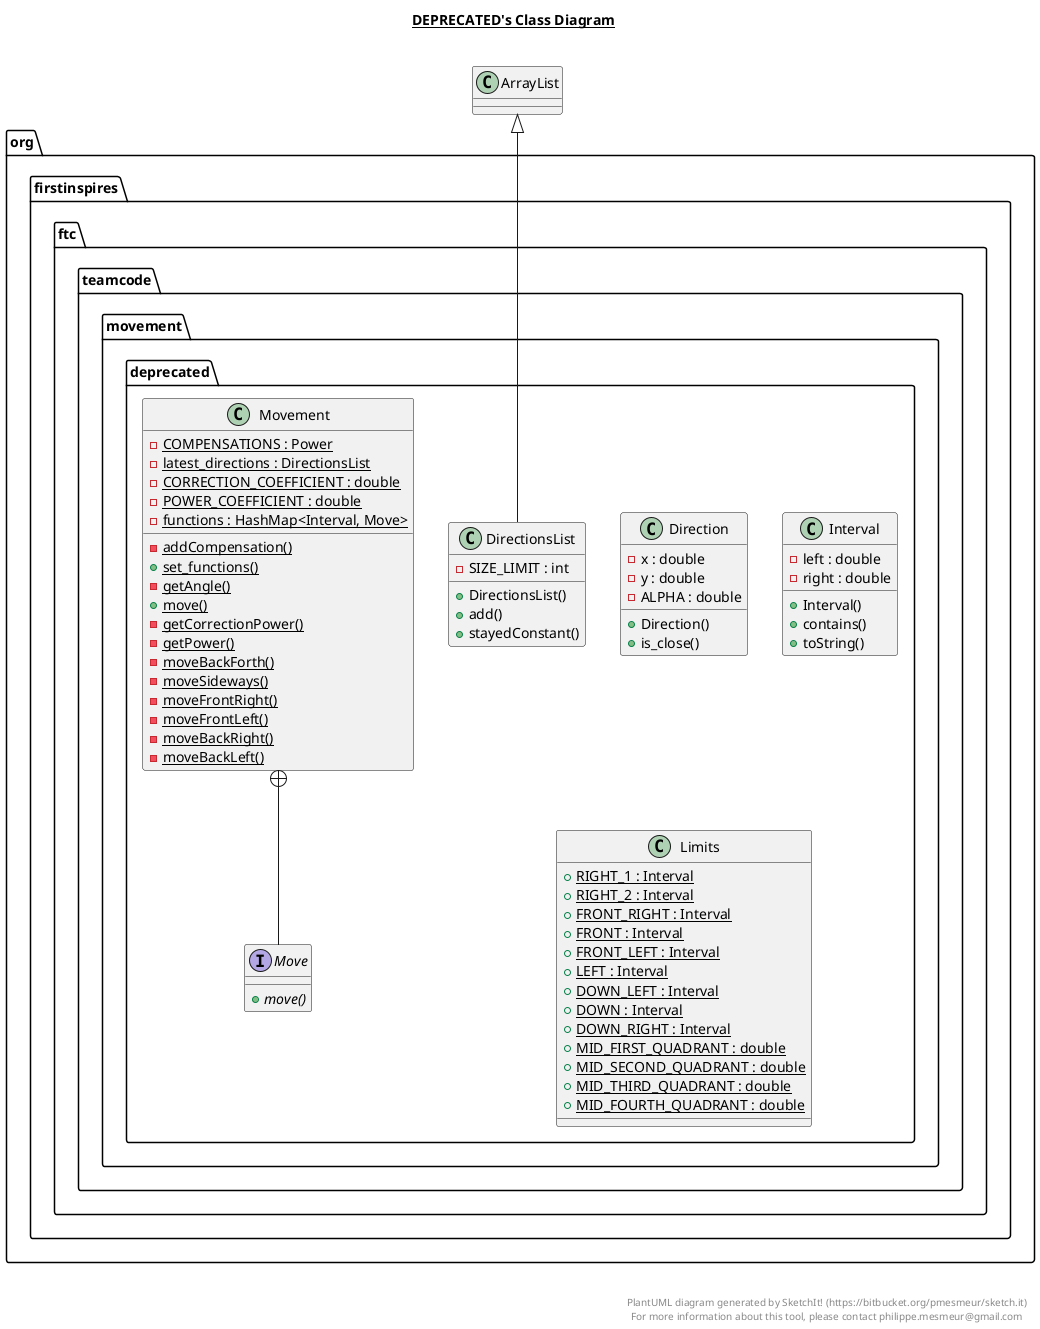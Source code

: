 @startuml

title __DEPRECATED's Class Diagram__\n

  package org.firstinspires.ftc.teamcode {
    package org.firstinspires.ftc.teamcode.movement {
      package org.firstinspires.ftc.teamcode.movement.deprecated {
        class Direction {
            - x : double
            - y : double
            - ALPHA : double
            + Direction()
            + is_close()
        }
      }
    }
  }
  

  package org.firstinspires.ftc.teamcode {
    package org.firstinspires.ftc.teamcode.movement {
      package org.firstinspires.ftc.teamcode.movement.deprecated {
        class DirectionsList {
            - SIZE_LIMIT : int
            + DirectionsList()
            + add()
            + stayedConstant()
        }
      }
    }
  }
  

  package org.firstinspires.ftc.teamcode {
    package org.firstinspires.ftc.teamcode.movement {
      package org.firstinspires.ftc.teamcode.movement.deprecated {
        class Interval {
            - left : double
            - right : double
            + Interval()
            + contains()
            + toString()
        }
      }
    }
  }
  

  package org.firstinspires.ftc.teamcode {
    package org.firstinspires.ftc.teamcode.movement {
      package org.firstinspires.ftc.teamcode.movement.deprecated {
        class Limits {
            {static} + RIGHT_1 : Interval
            {static} + RIGHT_2 : Interval
            {static} + FRONT_RIGHT : Interval
            {static} + FRONT : Interval
            {static} + FRONT_LEFT : Interval
            {static} + LEFT : Interval
            {static} + DOWN_LEFT : Interval
            {static} + DOWN : Interval
            {static} + DOWN_RIGHT : Interval
            {static} + MID_FIRST_QUADRANT : double
            {static} + MID_SECOND_QUADRANT : double
            {static} + MID_THIRD_QUADRANT : double
            {static} + MID_FOURTH_QUADRANT : double
        }
      }
    }
  }
  

  package org.firstinspires.ftc.teamcode {
    package org.firstinspires.ftc.teamcode.movement {
      package org.firstinspires.ftc.teamcode.movement.deprecated {
        class Movement {
            {static} - COMPENSATIONS : Power
            {static} - latest_directions : DirectionsList
            {static} - CORRECTION_COEFFICIENT : double
            {static} - POWER_COEFFICIENT : double
            {static} - functions : HashMap<Interval, Move>
            {static} - addCompensation()
            {static} + set_functions()
            {static} - getAngle()
            {static} + move()
            {static} - getCorrectionPower()
            {static} - getPower()
            {static} - moveBackForth()
            {static} - moveSideways()
            {static} - moveFrontRight()
            {static} - moveFrontLeft()
            {static} - moveBackRight()
            {static} - moveBackLeft()
        }
      }
    }
  }
  

  package org.firstinspires.ftc.teamcode {
    package org.firstinspires.ftc.teamcode.movement {
      package org.firstinspires.ftc.teamcode.movement.deprecated {
        interface Move {
            {abstract} + move()
        }
      }
    }
  }
  

  DirectionsList -up-|> ArrayList
  Movement +-down- Move


right footer


PlantUML diagram generated by SketchIt! (https://bitbucket.org/pmesmeur/sketch.it)
For more information about this tool, please contact philippe.mesmeur@gmail.com
endfooter

@enduml
